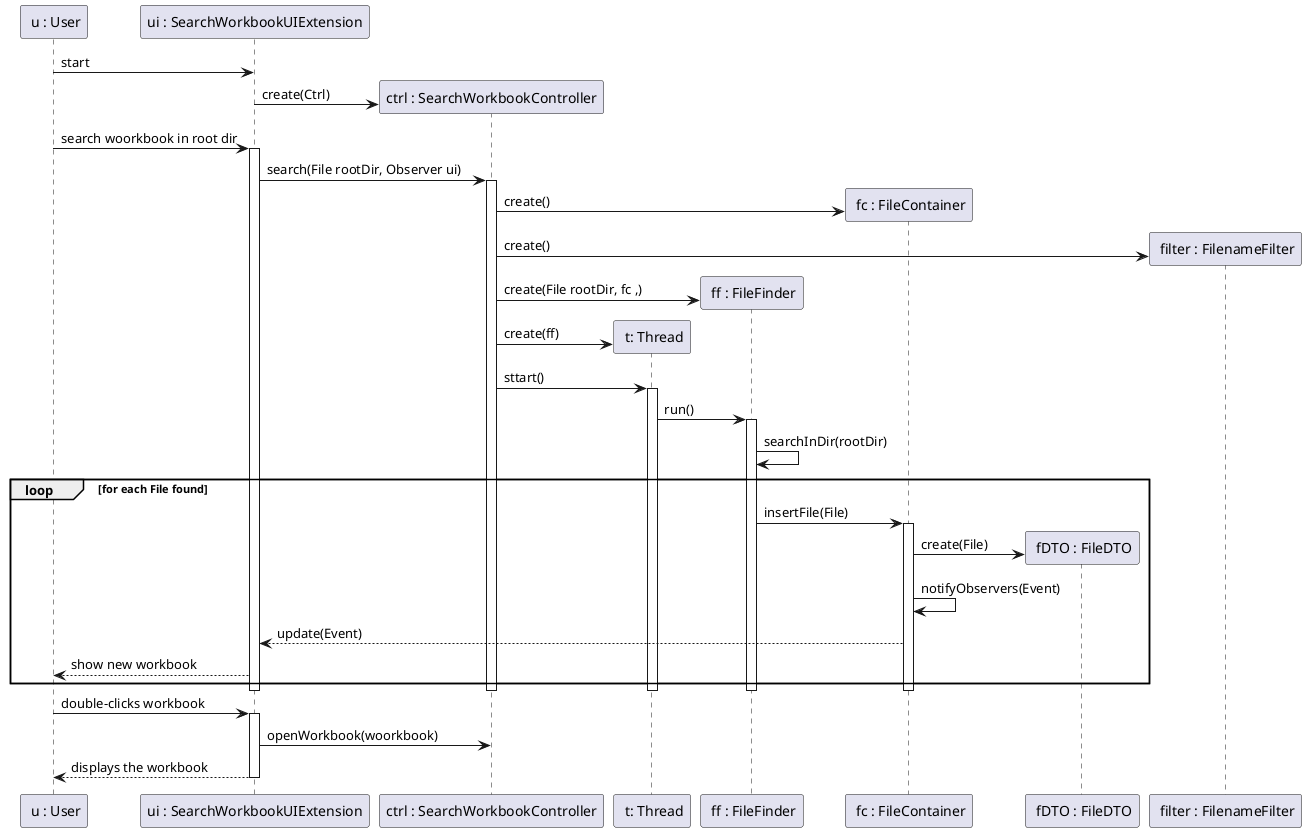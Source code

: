 @startuml s1_ipc_findworkbook_design_02.png

    participant " u : User" as u
    participant "ui : SearchWorkbookUIExtension" as ui
    participant "ctrl : SearchWorkbookController" as ctrl
    participant " t: Thread" as t
    participant " ff : FileFinder" as ff
    participant " fc : FileContainer" as fc
    participant " fDTO : FileDTO" as fDTO
    participant " filter : FilenameFilter" as filter
    
    u -> ui : start

    create ctrl
    ui -> ctrl : create(Ctrl)
    
    u -> ui : search woorkbook in root dir
    activate ui

    ui -> ctrl : search(File rootDir, Observer ui)    
    activate ctrl
    create fc
    ctrl -> fc : create()
    create filter
    ctrl -> filter : create()
    
    create ff
    ctrl -> ff : create(File rootDir, fc ,)

    create t
    ctrl -> t : create(ff)
    
    ctrl -> t : sttart()
    activate t
    t -> ff : run()
    activate ff
    ff -> ff : searchInDir(rootDir)
    
    loop for each File found
        ff -> fc : insertFile(File)
        activate fc
        create fDTO
        fc -> fDTO : create(File)
        fc -> fc : notifyObservers(Event)
        fc --> ui : update(Event)
        ui --> u : show new workbook
    end
    
    deactivate fc
    deactivate ff
    deactivate t
    deactivate ctrl
    deactivate ui

    u -> ui : double-clicks workbook
    activate ui
    ui -> ctrl : openWorkbook(woorkbook)
    
    ui --> u : displays the workbook
    deactivate ui

  'loop for Extension ext : extensions
  '	UIC -> EExample : uiExtension=getUIExtension(this);
  '	activate EExample
  '	create UIExt
  '	EExample -> UIExt : new(extension, uic)
  '	deactivate EExample
  '	UIExt -> UIExt : getSideBar();
  '	activate UIExt
  '	create cp
  '	UIExt -> cp :  new (uic)  	
  '	deactivate UIExt
  '	UIC -> UIC : uiExtensions.add(uiExtension);
  'end
@enduml